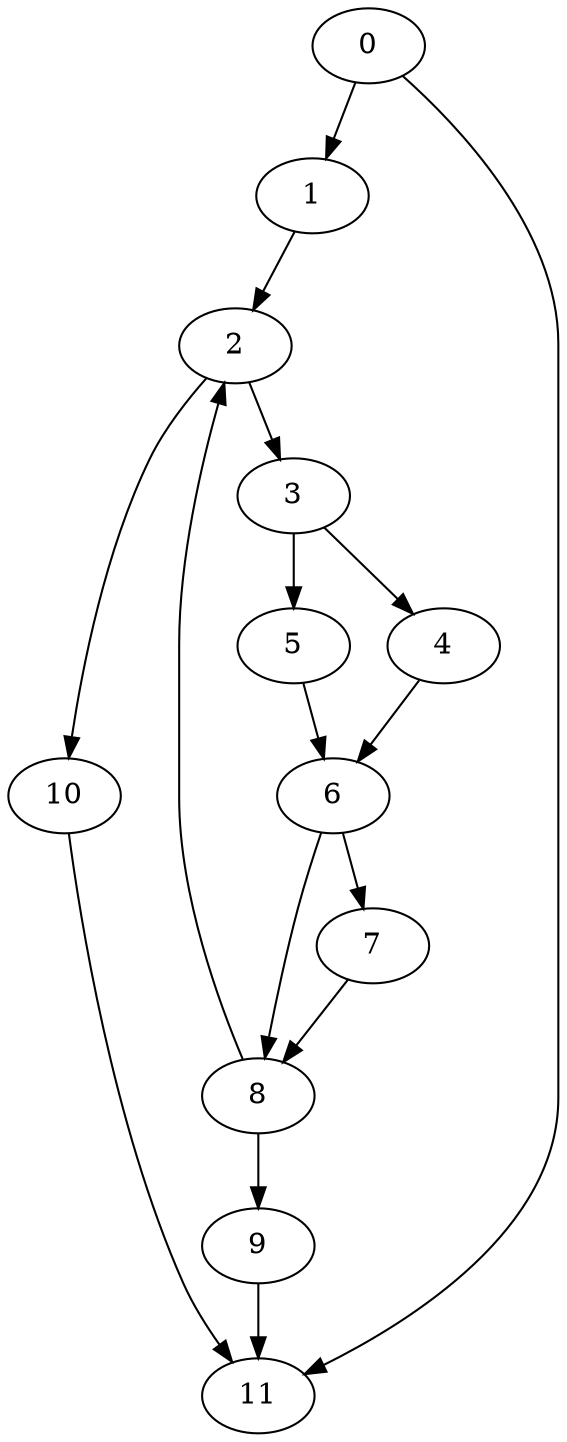 digraph {
	0
	1
	2
	3
	4
	5
	6
	7
	8
	9
	10
	11
	0 -> 1
	1 -> 2
	8 -> 2
	2 -> 3
	6 -> 7
	8 -> 9
	2 -> 10
	0 -> 11
	9 -> 11
	10 -> 11
	3 -> 4
	3 -> 5
	4 -> 6
	5 -> 6
	6 -> 8
	7 -> 8
}
